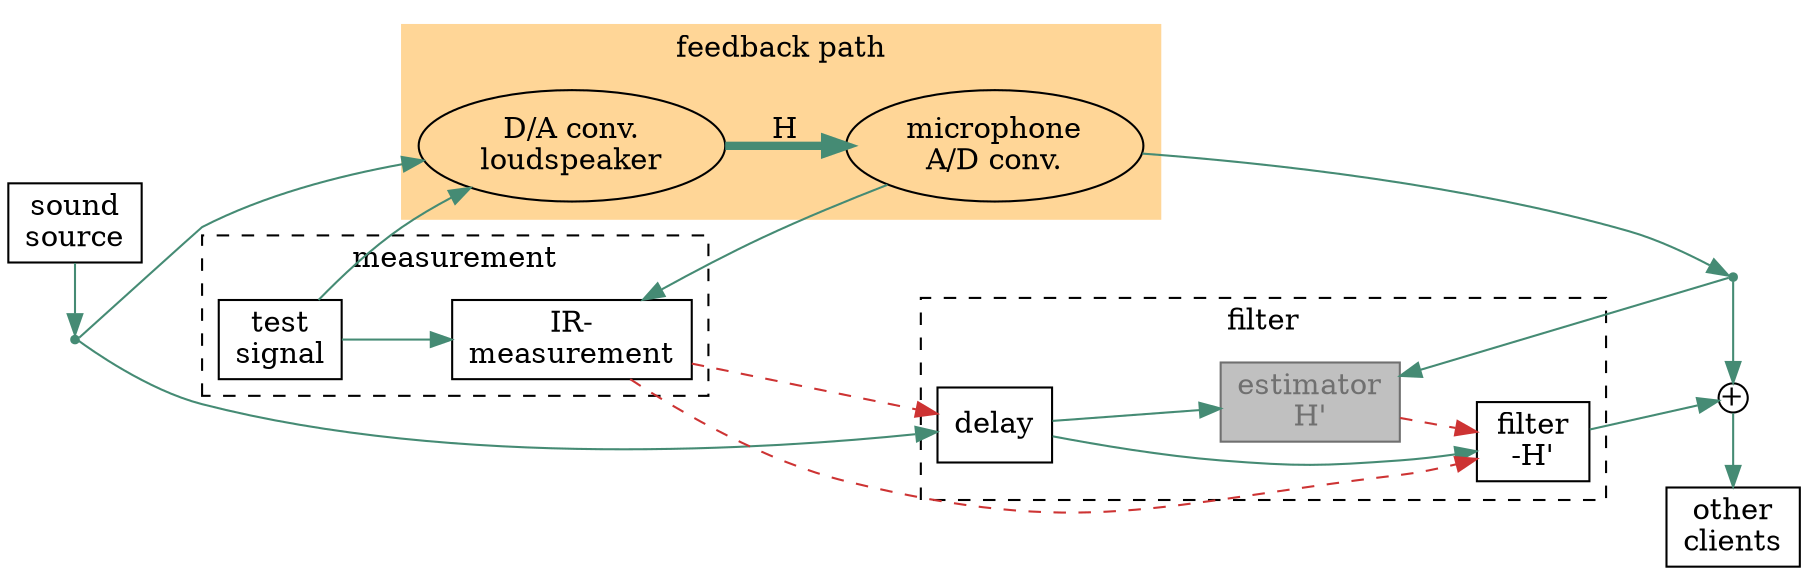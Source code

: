 digraph
{

  labelsep = "0.1";

  rankdir = "LR";

  subgraph cluster_fbpath
  {

    graph[pencolor = "#ffd697", label = "feedback path", fillcolor = "#ffd697",
          style = "filled"];

    mic[label = "microphone\nA/D conv."];

    spk[label = "D/A conv.\nloudspeaker"];
  }

  {
    rank = "same";

    micinp[shape = "point", color = "#458b74"];

    add[shape = "circle", width = "0.2", fixedsize = "true", label = "+"];

    other[shape = "box", label = "other\nclients"];
  }

  {
    rank = "same";

    spkout[shape = "point", color = "#458b74"];

    spksrc[shape = "box", label = "sound\nsource"];
  }

  subgraph cluster_filter
  {
    graph[style = "dashed", label = "filter"];
    node[shape = "box"];
    delay[label = "delay"];
    filter[label = "filter\n-H'"];
    estim[label = "estimator\nH'", style = "filled", fillcolor = "#c0c0c0",
          color = "#707070", fontcolor = "#707070"];
  }

  subgraph cluster_meas
  {
    graph[style = "dashed", label = "measurement"];
    node[shape = "box"];
    meassig[label = "test\nsignal"];
    irmeas[label = "IR-\nmeasurement"];
  }

  {
    edge[style = "invisible", dir = "none"];
    spkout->meassig;
    irmeas->micinp;
  }

  {
    // audio:
    edge[color = "#458b74"];
    mic->micinp->add;
    add->other;
    spksrc->spkout;
    spkout->spk;
    spkout->delay->filter->add;
    meassig->spk;
    mic->irmeas;
    meassig->irmeas;
    delay->estim;
    estim->micinp[dir = "back"];

    spk->mic[label = " H ", penwidth = "4"];
  }

  {
    // control data:
    edge[color = "#cd3333", style = "dashed"];
    irmeas->delay;
    irmeas->filter;
    estim->filter;
  }
}

/*
 * Local Variables:
 * mode: c
 * End:
 */

